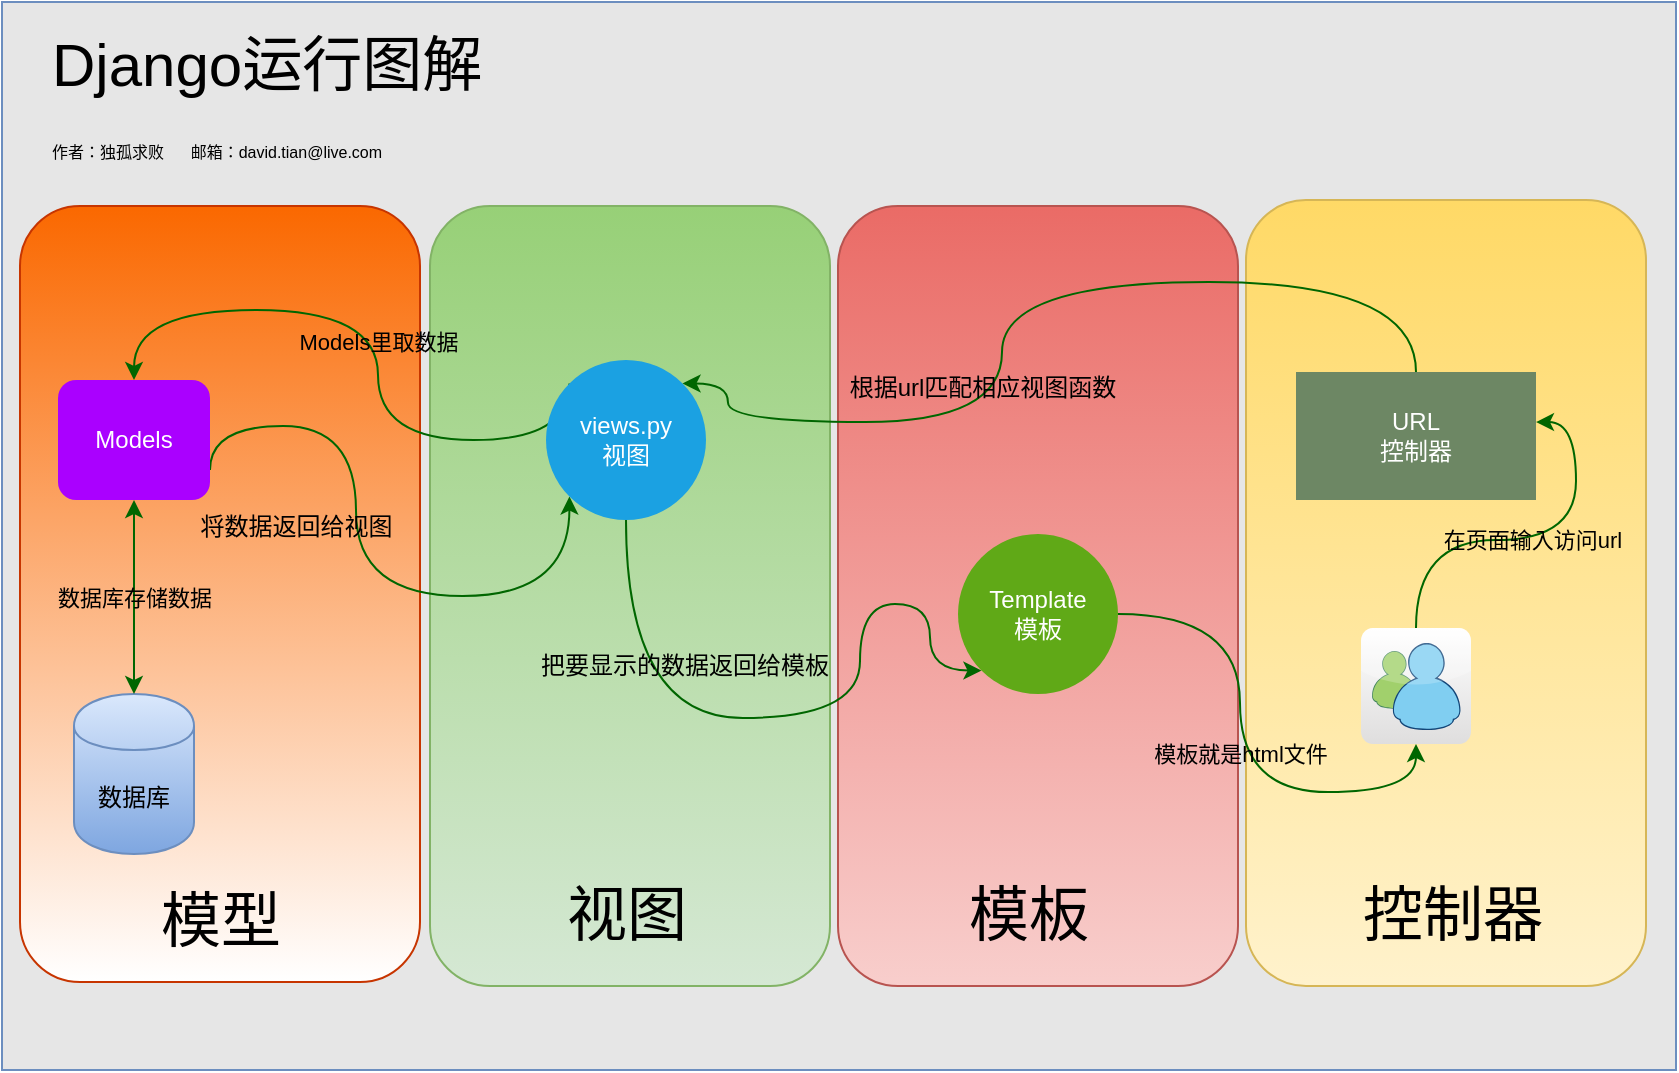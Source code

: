 <mxfile version="12.8.1" type="github">
  <diagram id="zM9k4wGtAIwxK0_Jaxwm" name="Page-1">
    <mxGraphModel dx="842" dy="561" grid="0" gridSize="10" guides="1" tooltips="1" connect="1" arrows="1" fold="1" page="1" pageScale="1" pageWidth="850" pageHeight="1100" math="0" shadow="0">
      <root>
        <mxCell id="0" />
        <mxCell id="1" parent="0" />
        <mxCell id="JIHdxxwGfuIhn6PKHjwK-35" value="" style="rounded=0;whiteSpace=wrap;html=1;fontSize=29;align=left;fillColor=#E6E6E6;strokeColor=#6c8ebf;gradientColor=none;gradientDirection=south;" vertex="1" parent="1">
          <mxGeometry x="10" y="5" width="837" height="534" as="geometry" />
        </mxCell>
        <mxCell id="JIHdxxwGfuIhn6PKHjwK-1" value="" style="rounded=1;whiteSpace=wrap;html=1;fillColor=#fa6800;strokeColor=#C73500;fontColor=#ffffff;gradientColor=#ffffff;gradientDirection=south;" vertex="1" parent="1">
          <mxGeometry x="19" y="107" width="200" height="388" as="geometry" />
        </mxCell>
        <mxCell id="JIHdxxwGfuIhn6PKHjwK-2" value="" style="rounded=1;whiteSpace=wrap;html=1;gradientColor=#97d077;fillColor=#d5e8d4;strokeColor=#82b366;gradientDirection=north;" vertex="1" parent="1">
          <mxGeometry x="224" y="107" width="200" height="390" as="geometry" />
        </mxCell>
        <mxCell id="JIHdxxwGfuIhn6PKHjwK-3" value="" style="rounded=1;whiteSpace=wrap;html=1;gradientColor=#ea6b66;fillColor=#f8cecc;strokeColor=#b85450;gradientDirection=north;" vertex="1" parent="1">
          <mxGeometry x="428" y="107" width="200" height="390" as="geometry" />
        </mxCell>
        <mxCell id="JIHdxxwGfuIhn6PKHjwK-4" value="" style="rounded=1;whiteSpace=wrap;html=1;gradientColor=#ffd966;fillColor=#fff2cc;strokeColor=#d6b656;gradientDirection=north;" vertex="1" parent="1">
          <mxGeometry x="632" y="104" width="200" height="393" as="geometry" />
        </mxCell>
        <mxCell id="JIHdxxwGfuIhn6PKHjwK-19" style="edgeStyle=orthogonalEdgeStyle;rounded=0;orthogonalLoop=1;jettySize=auto;html=1;exitX=1;exitY=0.75;exitDx=0;exitDy=0;entryX=0;entryY=1;entryDx=0;entryDy=0;curved=1;strokeColor=#006600;" edge="1" parent="1" source="JIHdxxwGfuIhn6PKHjwK-8" target="JIHdxxwGfuIhn6PKHjwK-11">
          <mxGeometry relative="1" as="geometry">
            <Array as="points">
              <mxPoint x="114" y="217" />
              <mxPoint x="187" y="217" />
              <mxPoint x="187" y="302" />
              <mxPoint x="294" y="302" />
            </Array>
          </mxGeometry>
        </mxCell>
        <mxCell id="JIHdxxwGfuIhn6PKHjwK-20" value="将数据返回给视图" style="text;align=center;verticalAlign=middle;resizable=0;points=[];labelBackgroundColor=none;" vertex="1" connectable="0" parent="JIHdxxwGfuIhn6PKHjwK-19">
          <mxGeometry x="-0.161" y="-5" relative="1" as="geometry">
            <mxPoint x="-25" y="3" as="offset" />
          </mxGeometry>
        </mxCell>
        <mxCell id="JIHdxxwGfuIhn6PKHjwK-8" value="Models" style="rounded=1;whiteSpace=wrap;html=1;fillColor=#aa00ff;strokeColor=none;fontColor=#ffffff;" vertex="1" parent="1">
          <mxGeometry x="38" y="194" width="76" height="60" as="geometry" />
        </mxCell>
        <mxCell id="JIHdxxwGfuIhn6PKHjwK-10" value="数据库" style="shape=cylinder;whiteSpace=wrap;html=1;boundedLbl=1;backgroundOutline=1;fillColor=#dae8fc;strokeColor=#6c8ebf;gradientColor=#7ea6e0;" vertex="1" parent="1">
          <mxGeometry x="46" y="351" width="60" height="80" as="geometry" />
        </mxCell>
        <mxCell id="JIHdxxwGfuIhn6PKHjwK-22" value="Models里取数据" style="edgeStyle=orthogonalEdgeStyle;curved=1;rounded=0;orthogonalLoop=1;jettySize=auto;html=1;exitX=0;exitY=0;exitDx=0;exitDy=0;entryX=0.5;entryY=0;entryDx=0;entryDy=0;strokeColor=#006600;labelBackgroundColor=none;" edge="1" parent="1" source="JIHdxxwGfuIhn6PKHjwK-11" target="JIHdxxwGfuIhn6PKHjwK-8">
          <mxGeometry relative="1" as="geometry">
            <Array as="points">
              <mxPoint x="294" y="224" />
              <mxPoint x="198" y="224" />
              <mxPoint x="198" y="159" />
              <mxPoint x="76" y="159" />
            </Array>
          </mxGeometry>
        </mxCell>
        <mxCell id="JIHdxxwGfuIhn6PKHjwK-25" style="edgeStyle=orthogonalEdgeStyle;curved=1;rounded=0;orthogonalLoop=1;jettySize=auto;html=1;entryX=0;entryY=1;entryDx=0;entryDy=0;strokeColor=#006600;" edge="1" parent="1" source="JIHdxxwGfuIhn6PKHjwK-11" target="JIHdxxwGfuIhn6PKHjwK-12">
          <mxGeometry relative="1" as="geometry">
            <Array as="points">
              <mxPoint x="322" y="363" />
              <mxPoint x="439" y="363" />
              <mxPoint x="439" y="306" />
              <mxPoint x="474" y="306" />
              <mxPoint x="474" y="339" />
            </Array>
          </mxGeometry>
        </mxCell>
        <mxCell id="JIHdxxwGfuIhn6PKHjwK-26" value="把要显示的数据返回给模板" style="text;html=1;align=center;verticalAlign=middle;resizable=0;points=[];labelBackgroundColor=none;" vertex="1" connectable="0" parent="JIHdxxwGfuIhn6PKHjwK-25">
          <mxGeometry x="-0.225" y="3" relative="1" as="geometry">
            <mxPoint x="-14" y="-23" as="offset" />
          </mxGeometry>
        </mxCell>
        <mxCell id="JIHdxxwGfuIhn6PKHjwK-11" value="views.py&lt;br&gt;视图" style="ellipse;whiteSpace=wrap;html=1;aspect=fixed;fillColor=#1ba1e2;strokeColor=none;fontColor=#ffffff;" vertex="1" parent="1">
          <mxGeometry x="282" y="184" width="80" height="80" as="geometry" />
        </mxCell>
        <mxCell id="JIHdxxwGfuIhn6PKHjwK-27" value="模板就是html文件" style="edgeStyle=orthogonalEdgeStyle;curved=1;rounded=0;orthogonalLoop=1;jettySize=auto;html=1;strokeColor=#006600;labelBackgroundColor=none;" edge="1" parent="1" source="JIHdxxwGfuIhn6PKHjwK-12" target="JIHdxxwGfuIhn6PKHjwK-16">
          <mxGeometry relative="1" as="geometry">
            <Array as="points">
              <mxPoint x="629" y="311" />
              <mxPoint x="629" y="400" />
              <mxPoint x="717" y="400" />
            </Array>
          </mxGeometry>
        </mxCell>
        <mxCell id="JIHdxxwGfuIhn6PKHjwK-12" value="Template&lt;br&gt;模板" style="ellipse;whiteSpace=wrap;html=1;aspect=fixed;fillColor=#60a917;strokeColor=none;fontColor=#ffffff;" vertex="1" parent="1">
          <mxGeometry x="488" y="271" width="80" height="80" as="geometry" />
        </mxCell>
        <mxCell id="JIHdxxwGfuIhn6PKHjwK-23" style="edgeStyle=orthogonalEdgeStyle;curved=1;rounded=0;orthogonalLoop=1;jettySize=auto;html=1;entryX=1;entryY=0;entryDx=0;entryDy=0;strokeColor=#006600;" edge="1" parent="1" source="JIHdxxwGfuIhn6PKHjwK-15" target="JIHdxxwGfuIhn6PKHjwK-11">
          <mxGeometry relative="1" as="geometry">
            <Array as="points">
              <mxPoint x="717" y="145" />
              <mxPoint x="510" y="145" />
              <mxPoint x="510" y="215" />
              <mxPoint x="373" y="215" />
              <mxPoint x="373" y="196" />
            </Array>
          </mxGeometry>
        </mxCell>
        <mxCell id="JIHdxxwGfuIhn6PKHjwK-24" value="根据url匹配相应视图函数" style="text;html=1;align=center;verticalAlign=middle;resizable=0;points=[];labelBackgroundColor=none;" vertex="1" connectable="0" parent="JIHdxxwGfuIhn6PKHjwK-23">
          <mxGeometry x="0.218" y="-10" relative="1" as="geometry">
            <mxPoint as="offset" />
          </mxGeometry>
        </mxCell>
        <mxCell id="JIHdxxwGfuIhn6PKHjwK-15" value="URL&lt;br&gt;控制器" style="rounded=0;whiteSpace=wrap;html=1;fillColor=#6d8764;strokeColor=none;fontColor=#ffffff;" vertex="1" parent="1">
          <mxGeometry x="657" y="190" width="120" height="64" as="geometry" />
        </mxCell>
        <mxCell id="JIHdxxwGfuIhn6PKHjwK-28" value="在页面输入访问url" style="edgeStyle=orthogonalEdgeStyle;curved=1;rounded=0;orthogonalLoop=1;jettySize=auto;html=1;entryX=1;entryY=0.391;entryDx=0;entryDy=0;entryPerimeter=0;strokeColor=#006600;labelBackgroundColor=none;" edge="1" parent="1" source="JIHdxxwGfuIhn6PKHjwK-16" target="JIHdxxwGfuIhn6PKHjwK-15">
          <mxGeometry relative="1" as="geometry">
            <Array as="points">
              <mxPoint x="717" y="274" />
              <mxPoint x="797" y="274" />
              <mxPoint x="797" y="215" />
            </Array>
          </mxGeometry>
        </mxCell>
        <mxCell id="JIHdxxwGfuIhn6PKHjwK-16" value="" style="dashed=0;outlineConnect=0;html=1;align=center;labelPosition=center;verticalLabelPosition=bottom;verticalAlign=top;shape=mxgraph.webicons.messenger;gradientColor=#DFDEDE" vertex="1" parent="1">
          <mxGeometry x="689.5" y="318" width="55" height="58" as="geometry" />
        </mxCell>
        <mxCell id="JIHdxxwGfuIhn6PKHjwK-18" value="数据库存储数据" style="endArrow=classic;startArrow=classic;html=1;entryX=0.5;entryY=1;entryDx=0;entryDy=0;exitX=0.5;exitY=0;exitDx=0;exitDy=0;strokeColor=#006600;labelBackgroundColor=none;" edge="1" parent="1" source="JIHdxxwGfuIhn6PKHjwK-10" target="JIHdxxwGfuIhn6PKHjwK-8">
          <mxGeometry width="50" height="50" relative="1" as="geometry">
            <mxPoint x="98" y="337" as="sourcePoint" />
            <mxPoint x="148" y="287" as="targetPoint" />
          </mxGeometry>
        </mxCell>
        <mxCell id="JIHdxxwGfuIhn6PKHjwK-29" value="模型" style="text;html=1;strokeColor=none;fillColor=none;align=center;verticalAlign=middle;whiteSpace=wrap;rounded=0;fontSize=30;" vertex="1" parent="1">
          <mxGeometry x="83.5" y="454" width="71" height="20" as="geometry" />
        </mxCell>
        <mxCell id="JIHdxxwGfuIhn6PKHjwK-30" value="视图" style="text;html=1;strokeColor=none;fillColor=none;align=center;verticalAlign=middle;whiteSpace=wrap;rounded=0;fontSize=30;" vertex="1" parent="1">
          <mxGeometry x="286.5" y="451" width="71" height="20" as="geometry" />
        </mxCell>
        <mxCell id="JIHdxxwGfuIhn6PKHjwK-31" value="模板" style="text;html=1;strokeColor=none;fillColor=none;align=center;verticalAlign=middle;whiteSpace=wrap;rounded=0;fontSize=30;" vertex="1" parent="1">
          <mxGeometry x="488" y="451" width="71" height="20" as="geometry" />
        </mxCell>
        <mxCell id="JIHdxxwGfuIhn6PKHjwK-32" value="控制器" style="text;html=1;strokeColor=none;fillColor=none;align=center;verticalAlign=middle;whiteSpace=wrap;rounded=0;fontSize=30;" vertex="1" parent="1">
          <mxGeometry x="682" y="444" width="106.5" height="34" as="geometry" />
        </mxCell>
        <mxCell id="JIHdxxwGfuIhn6PKHjwK-33" value="Django运行图解&lt;br&gt;&lt;font style=&quot;font-size: 8px&quot;&gt;作者：独孤求败 &amp;nbsp; &amp;nbsp; &amp;nbsp;邮箱：david.tian@live.com&lt;/font&gt;" style="text;html=1;strokeColor=none;fillColor=none;align=left;verticalAlign=middle;whiteSpace=wrap;rounded=0;fontSize=30;fontFamily=Helvetica;" vertex="1" parent="1">
          <mxGeometry x="33" y="30" width="275" height="47" as="geometry" />
        </mxCell>
      </root>
    </mxGraphModel>
  </diagram>
</mxfile>
